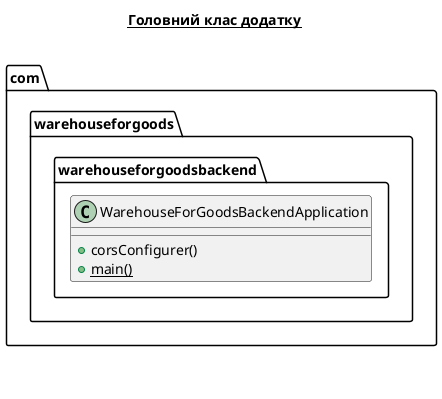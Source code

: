 @startuml

title __Головний клас додатку__\n


      class com.warehouseforgoods.warehouseforgoodsbackend.WarehouseForGoodsBackendApplication {
          + corsConfigurer()
          {static} + main()
      }
  



right footer



endfooter

@enduml

